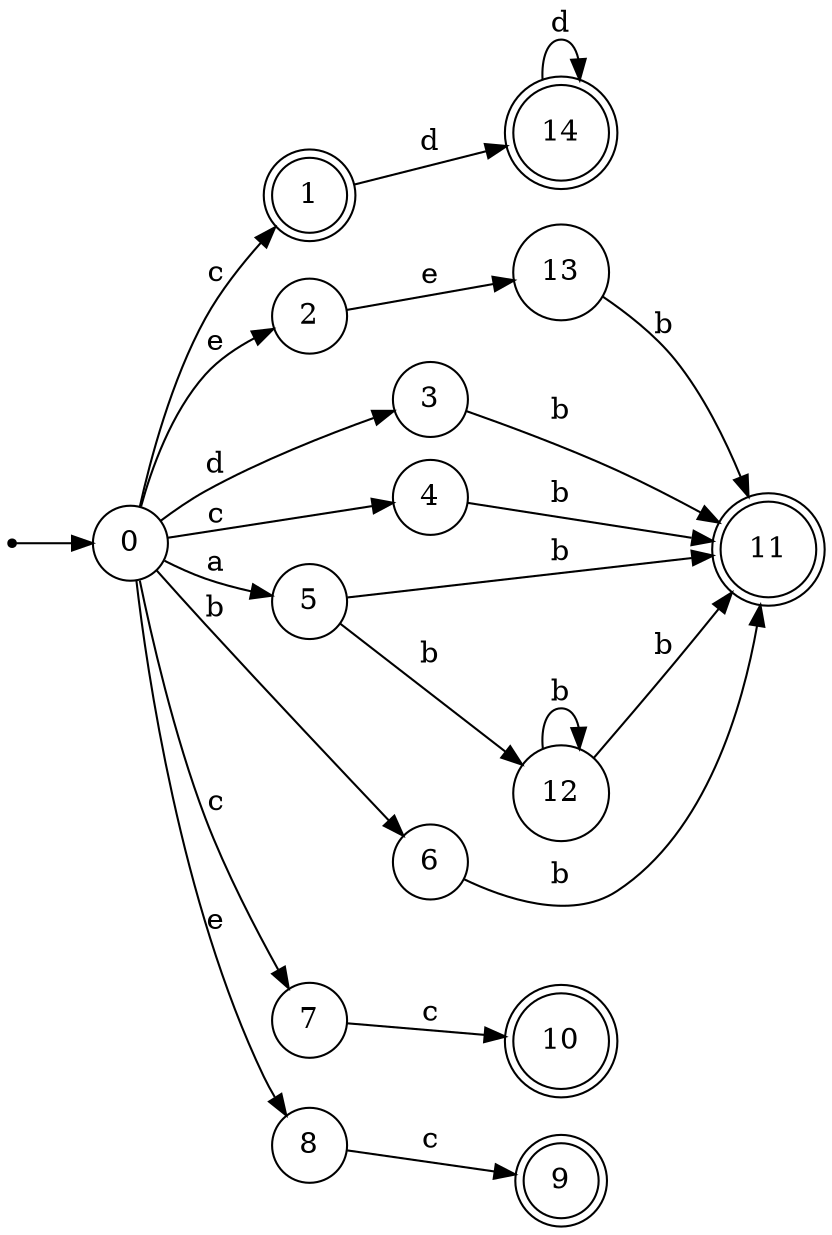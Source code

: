 digraph finite_state_machine {
rankdir=LR;
size="20,20";
node [shape = point]; "dummy0"
node [shape = circle]; "0";
"dummy0" -> "0";
node [shape = doublecircle]; "1";node [shape = circle]; "2";
node [shape = circle]; "3";
node [shape = circle]; "4";
node [shape = circle]; "5";
node [shape = circle]; "6";
node [shape = circle]; "7";
node [shape = circle]; "8";
node [shape = doublecircle]; "9";node [shape = doublecircle]; "10";node [shape = doublecircle]; "11";node [shape = circle]; "12";
node [shape = circle]; "13";
node [shape = doublecircle]; "14";"0" -> "1" [label = "c"];
 "0" -> "4" [label = "c"];
 "0" -> "7" [label = "c"];
 "0" -> "8" [label = "e"];
 "0" -> "2" [label = "e"];
 "0" -> "3" [label = "d"];
 "0" -> "5" [label = "a"];
 "0" -> "6" [label = "b"];
 "8" -> "9" [label = "c"];
 "7" -> "10" [label = "c"];
 "6" -> "11" [label = "b"];
 "5" -> "11" [label = "b"];
 "5" -> "12" [label = "b"];
 "12" -> "11" [label = "b"];
 "12" -> "12" [label = "b"];
 "4" -> "11" [label = "b"];
 "3" -> "11" [label = "b"];
 "2" -> "13" [label = "e"];
 "13" -> "11" [label = "b"];
 "1" -> "14" [label = "d"];
 "14" -> "14" [label = "d"];
 }

